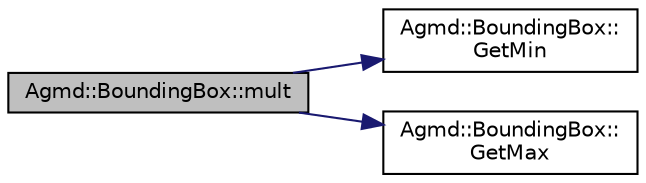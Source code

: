 digraph "Agmd::BoundingBox::mult"
{
  edge [fontname="Helvetica",fontsize="10",labelfontname="Helvetica",labelfontsize="10"];
  node [fontname="Helvetica",fontsize="10",shape=record];
  rankdir="LR";
  Node1 [label="Agmd::BoundingBox::mult",height=0.2,width=0.4,color="black", fillcolor="grey75", style="filled" fontcolor="black"];
  Node1 -> Node2 [color="midnightblue",fontsize="10",style="solid",fontname="Helvetica"];
  Node2 [label="Agmd::BoundingBox::\lGetMin",height=0.2,width=0.4,color="black", fillcolor="white", style="filled",URL="$class_agmd_1_1_bounding_box.html#af4cb7f98c2b6759b01e89115c297db1d"];
  Node1 -> Node3 [color="midnightblue",fontsize="10",style="solid",fontname="Helvetica"];
  Node3 [label="Agmd::BoundingBox::\lGetMax",height=0.2,width=0.4,color="black", fillcolor="white", style="filled",URL="$class_agmd_1_1_bounding_box.html#a016e74269a19c3692886199a8c36d9fc"];
}
